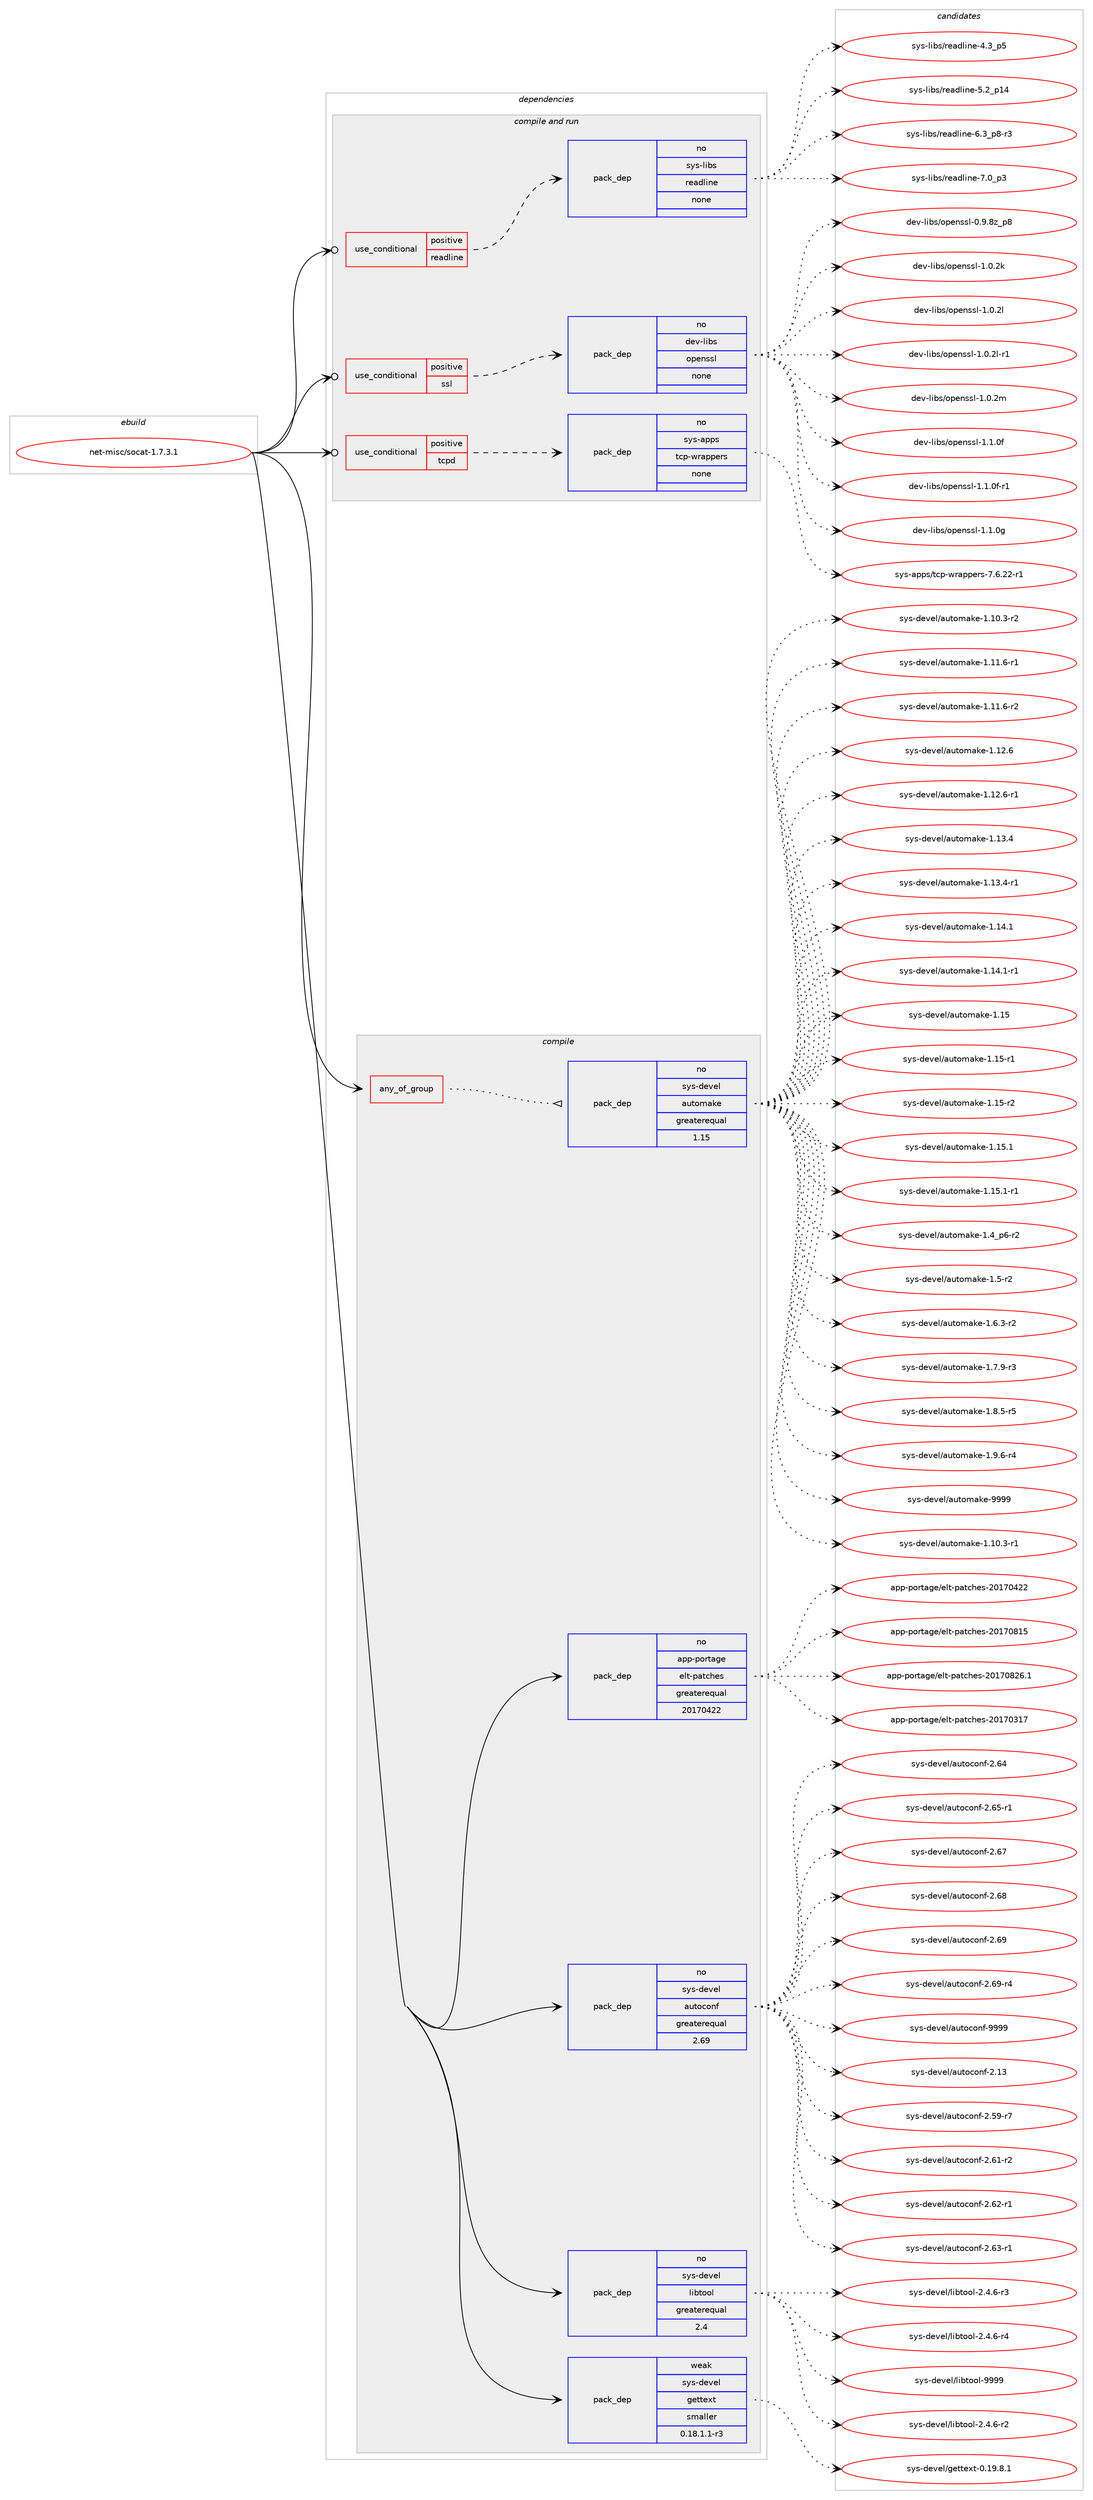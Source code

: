 digraph prolog {

# *************
# Graph options
# *************

newrank=true;
concentrate=true;
compound=true;
graph [rankdir=LR,fontname=Helvetica,fontsize=10,ranksep=1.5];#, ranksep=2.5, nodesep=0.2];
edge  [arrowhead=vee];
node  [fontname=Helvetica,fontsize=10];

# **********
# The ebuild
# **********

subgraph cluster_leftcol {
color=gray;
rank=same;
label=<<i>ebuild</i>>;
id [label="net-misc/socat-1.7.3.1", color=red, width=4, href="../net-misc/socat-1.7.3.1.svg"];
}

# ****************
# The dependencies
# ****************

subgraph cluster_midcol {
color=gray;
label=<<i>dependencies</i>>;
subgraph cluster_compile {
fillcolor="#eeeeee";
style=filled;
label=<<i>compile</i>>;
subgraph any7147 {
dependency430426 [label=<<TABLE BORDER="0" CELLBORDER="1" CELLSPACING="0" CELLPADDING="4"><TR><TD CELLPADDING="10">any_of_group</TD></TR></TABLE>>, shape=none, color=red];subgraph pack316578 {
dependency430427 [label=<<TABLE BORDER="0" CELLBORDER="1" CELLSPACING="0" CELLPADDING="4" WIDTH="220"><TR><TD ROWSPAN="6" CELLPADDING="30">pack_dep</TD></TR><TR><TD WIDTH="110">no</TD></TR><TR><TD>sys-devel</TD></TR><TR><TD>automake</TD></TR><TR><TD>greaterequal</TD></TR><TR><TD>1.15</TD></TR></TABLE>>, shape=none, color=blue];
}
dependency430426:e -> dependency430427:w [weight=20,style="dotted",arrowhead="oinv"];
}
id:e -> dependency430426:w [weight=20,style="solid",arrowhead="vee"];
subgraph pack316579 {
dependency430428 [label=<<TABLE BORDER="0" CELLBORDER="1" CELLSPACING="0" CELLPADDING="4" WIDTH="220"><TR><TD ROWSPAN="6" CELLPADDING="30">pack_dep</TD></TR><TR><TD WIDTH="110">no</TD></TR><TR><TD>app-portage</TD></TR><TR><TD>elt-patches</TD></TR><TR><TD>greaterequal</TD></TR><TR><TD>20170422</TD></TR></TABLE>>, shape=none, color=blue];
}
id:e -> dependency430428:w [weight=20,style="solid",arrowhead="vee"];
subgraph pack316580 {
dependency430429 [label=<<TABLE BORDER="0" CELLBORDER="1" CELLSPACING="0" CELLPADDING="4" WIDTH="220"><TR><TD ROWSPAN="6" CELLPADDING="30">pack_dep</TD></TR><TR><TD WIDTH="110">no</TD></TR><TR><TD>sys-devel</TD></TR><TR><TD>autoconf</TD></TR><TR><TD>greaterequal</TD></TR><TR><TD>2.69</TD></TR></TABLE>>, shape=none, color=blue];
}
id:e -> dependency430429:w [weight=20,style="solid",arrowhead="vee"];
subgraph pack316581 {
dependency430430 [label=<<TABLE BORDER="0" CELLBORDER="1" CELLSPACING="0" CELLPADDING="4" WIDTH="220"><TR><TD ROWSPAN="6" CELLPADDING="30">pack_dep</TD></TR><TR><TD WIDTH="110">no</TD></TR><TR><TD>sys-devel</TD></TR><TR><TD>libtool</TD></TR><TR><TD>greaterequal</TD></TR><TR><TD>2.4</TD></TR></TABLE>>, shape=none, color=blue];
}
id:e -> dependency430430:w [weight=20,style="solid",arrowhead="vee"];
subgraph pack316582 {
dependency430431 [label=<<TABLE BORDER="0" CELLBORDER="1" CELLSPACING="0" CELLPADDING="4" WIDTH="220"><TR><TD ROWSPAN="6" CELLPADDING="30">pack_dep</TD></TR><TR><TD WIDTH="110">weak</TD></TR><TR><TD>sys-devel</TD></TR><TR><TD>gettext</TD></TR><TR><TD>smaller</TD></TR><TR><TD>0.18.1.1-r3</TD></TR></TABLE>>, shape=none, color=blue];
}
id:e -> dependency430431:w [weight=20,style="solid",arrowhead="vee"];
}
subgraph cluster_compileandrun {
fillcolor="#eeeeee";
style=filled;
label=<<i>compile and run</i>>;
subgraph cond106470 {
dependency430432 [label=<<TABLE BORDER="0" CELLBORDER="1" CELLSPACING="0" CELLPADDING="4"><TR><TD ROWSPAN="3" CELLPADDING="10">use_conditional</TD></TR><TR><TD>positive</TD></TR><TR><TD>readline</TD></TR></TABLE>>, shape=none, color=red];
subgraph pack316583 {
dependency430433 [label=<<TABLE BORDER="0" CELLBORDER="1" CELLSPACING="0" CELLPADDING="4" WIDTH="220"><TR><TD ROWSPAN="6" CELLPADDING="30">pack_dep</TD></TR><TR><TD WIDTH="110">no</TD></TR><TR><TD>sys-libs</TD></TR><TR><TD>readline</TD></TR><TR><TD>none</TD></TR><TR><TD></TD></TR></TABLE>>, shape=none, color=blue];
}
dependency430432:e -> dependency430433:w [weight=20,style="dashed",arrowhead="vee"];
}
id:e -> dependency430432:w [weight=20,style="solid",arrowhead="odotvee"];
subgraph cond106471 {
dependency430434 [label=<<TABLE BORDER="0" CELLBORDER="1" CELLSPACING="0" CELLPADDING="4"><TR><TD ROWSPAN="3" CELLPADDING="10">use_conditional</TD></TR><TR><TD>positive</TD></TR><TR><TD>ssl</TD></TR></TABLE>>, shape=none, color=red];
subgraph pack316584 {
dependency430435 [label=<<TABLE BORDER="0" CELLBORDER="1" CELLSPACING="0" CELLPADDING="4" WIDTH="220"><TR><TD ROWSPAN="6" CELLPADDING="30">pack_dep</TD></TR><TR><TD WIDTH="110">no</TD></TR><TR><TD>dev-libs</TD></TR><TR><TD>openssl</TD></TR><TR><TD>none</TD></TR><TR><TD></TD></TR></TABLE>>, shape=none, color=blue];
}
dependency430434:e -> dependency430435:w [weight=20,style="dashed",arrowhead="vee"];
}
id:e -> dependency430434:w [weight=20,style="solid",arrowhead="odotvee"];
subgraph cond106472 {
dependency430436 [label=<<TABLE BORDER="0" CELLBORDER="1" CELLSPACING="0" CELLPADDING="4"><TR><TD ROWSPAN="3" CELLPADDING="10">use_conditional</TD></TR><TR><TD>positive</TD></TR><TR><TD>tcpd</TD></TR></TABLE>>, shape=none, color=red];
subgraph pack316585 {
dependency430437 [label=<<TABLE BORDER="0" CELLBORDER="1" CELLSPACING="0" CELLPADDING="4" WIDTH="220"><TR><TD ROWSPAN="6" CELLPADDING="30">pack_dep</TD></TR><TR><TD WIDTH="110">no</TD></TR><TR><TD>sys-apps</TD></TR><TR><TD>tcp-wrappers</TD></TR><TR><TD>none</TD></TR><TR><TD></TD></TR></TABLE>>, shape=none, color=blue];
}
dependency430436:e -> dependency430437:w [weight=20,style="dashed",arrowhead="vee"];
}
id:e -> dependency430436:w [weight=20,style="solid",arrowhead="odotvee"];
}
subgraph cluster_run {
fillcolor="#eeeeee";
style=filled;
label=<<i>run</i>>;
}
}

# **************
# The candidates
# **************

subgraph cluster_choices {
rank=same;
color=gray;
label=<<i>candidates</i>>;

subgraph choice316578 {
color=black;
nodesep=1;
choice11512111545100101118101108479711711611110997107101454946494846514511449 [label="sys-devel/automake-1.10.3-r1", color=red, width=4,href="../sys-devel/automake-1.10.3-r1.svg"];
choice11512111545100101118101108479711711611110997107101454946494846514511450 [label="sys-devel/automake-1.10.3-r2", color=red, width=4,href="../sys-devel/automake-1.10.3-r2.svg"];
choice11512111545100101118101108479711711611110997107101454946494946544511449 [label="sys-devel/automake-1.11.6-r1", color=red, width=4,href="../sys-devel/automake-1.11.6-r1.svg"];
choice11512111545100101118101108479711711611110997107101454946494946544511450 [label="sys-devel/automake-1.11.6-r2", color=red, width=4,href="../sys-devel/automake-1.11.6-r2.svg"];
choice1151211154510010111810110847971171161111099710710145494649504654 [label="sys-devel/automake-1.12.6", color=red, width=4,href="../sys-devel/automake-1.12.6.svg"];
choice11512111545100101118101108479711711611110997107101454946495046544511449 [label="sys-devel/automake-1.12.6-r1", color=red, width=4,href="../sys-devel/automake-1.12.6-r1.svg"];
choice1151211154510010111810110847971171161111099710710145494649514652 [label="sys-devel/automake-1.13.4", color=red, width=4,href="../sys-devel/automake-1.13.4.svg"];
choice11512111545100101118101108479711711611110997107101454946495146524511449 [label="sys-devel/automake-1.13.4-r1", color=red, width=4,href="../sys-devel/automake-1.13.4-r1.svg"];
choice1151211154510010111810110847971171161111099710710145494649524649 [label="sys-devel/automake-1.14.1", color=red, width=4,href="../sys-devel/automake-1.14.1.svg"];
choice11512111545100101118101108479711711611110997107101454946495246494511449 [label="sys-devel/automake-1.14.1-r1", color=red, width=4,href="../sys-devel/automake-1.14.1-r1.svg"];
choice115121115451001011181011084797117116111109971071014549464953 [label="sys-devel/automake-1.15", color=red, width=4,href="../sys-devel/automake-1.15.svg"];
choice1151211154510010111810110847971171161111099710710145494649534511449 [label="sys-devel/automake-1.15-r1", color=red, width=4,href="../sys-devel/automake-1.15-r1.svg"];
choice1151211154510010111810110847971171161111099710710145494649534511450 [label="sys-devel/automake-1.15-r2", color=red, width=4,href="../sys-devel/automake-1.15-r2.svg"];
choice1151211154510010111810110847971171161111099710710145494649534649 [label="sys-devel/automake-1.15.1", color=red, width=4,href="../sys-devel/automake-1.15.1.svg"];
choice11512111545100101118101108479711711611110997107101454946495346494511449 [label="sys-devel/automake-1.15.1-r1", color=red, width=4,href="../sys-devel/automake-1.15.1-r1.svg"];
choice115121115451001011181011084797117116111109971071014549465295112544511450 [label="sys-devel/automake-1.4_p6-r2", color=red, width=4,href="../sys-devel/automake-1.4_p6-r2.svg"];
choice11512111545100101118101108479711711611110997107101454946534511450 [label="sys-devel/automake-1.5-r2", color=red, width=4,href="../sys-devel/automake-1.5-r2.svg"];
choice115121115451001011181011084797117116111109971071014549465446514511450 [label="sys-devel/automake-1.6.3-r2", color=red, width=4,href="../sys-devel/automake-1.6.3-r2.svg"];
choice115121115451001011181011084797117116111109971071014549465546574511451 [label="sys-devel/automake-1.7.9-r3", color=red, width=4,href="../sys-devel/automake-1.7.9-r3.svg"];
choice115121115451001011181011084797117116111109971071014549465646534511453 [label="sys-devel/automake-1.8.5-r5", color=red, width=4,href="../sys-devel/automake-1.8.5-r5.svg"];
choice115121115451001011181011084797117116111109971071014549465746544511452 [label="sys-devel/automake-1.9.6-r4", color=red, width=4,href="../sys-devel/automake-1.9.6-r4.svg"];
choice115121115451001011181011084797117116111109971071014557575757 [label="sys-devel/automake-9999", color=red, width=4,href="../sys-devel/automake-9999.svg"];
dependency430427:e -> choice11512111545100101118101108479711711611110997107101454946494846514511449:w [style=dotted,weight="100"];
dependency430427:e -> choice11512111545100101118101108479711711611110997107101454946494846514511450:w [style=dotted,weight="100"];
dependency430427:e -> choice11512111545100101118101108479711711611110997107101454946494946544511449:w [style=dotted,weight="100"];
dependency430427:e -> choice11512111545100101118101108479711711611110997107101454946494946544511450:w [style=dotted,weight="100"];
dependency430427:e -> choice1151211154510010111810110847971171161111099710710145494649504654:w [style=dotted,weight="100"];
dependency430427:e -> choice11512111545100101118101108479711711611110997107101454946495046544511449:w [style=dotted,weight="100"];
dependency430427:e -> choice1151211154510010111810110847971171161111099710710145494649514652:w [style=dotted,weight="100"];
dependency430427:e -> choice11512111545100101118101108479711711611110997107101454946495146524511449:w [style=dotted,weight="100"];
dependency430427:e -> choice1151211154510010111810110847971171161111099710710145494649524649:w [style=dotted,weight="100"];
dependency430427:e -> choice11512111545100101118101108479711711611110997107101454946495246494511449:w [style=dotted,weight="100"];
dependency430427:e -> choice115121115451001011181011084797117116111109971071014549464953:w [style=dotted,weight="100"];
dependency430427:e -> choice1151211154510010111810110847971171161111099710710145494649534511449:w [style=dotted,weight="100"];
dependency430427:e -> choice1151211154510010111810110847971171161111099710710145494649534511450:w [style=dotted,weight="100"];
dependency430427:e -> choice1151211154510010111810110847971171161111099710710145494649534649:w [style=dotted,weight="100"];
dependency430427:e -> choice11512111545100101118101108479711711611110997107101454946495346494511449:w [style=dotted,weight="100"];
dependency430427:e -> choice115121115451001011181011084797117116111109971071014549465295112544511450:w [style=dotted,weight="100"];
dependency430427:e -> choice11512111545100101118101108479711711611110997107101454946534511450:w [style=dotted,weight="100"];
dependency430427:e -> choice115121115451001011181011084797117116111109971071014549465446514511450:w [style=dotted,weight="100"];
dependency430427:e -> choice115121115451001011181011084797117116111109971071014549465546574511451:w [style=dotted,weight="100"];
dependency430427:e -> choice115121115451001011181011084797117116111109971071014549465646534511453:w [style=dotted,weight="100"];
dependency430427:e -> choice115121115451001011181011084797117116111109971071014549465746544511452:w [style=dotted,weight="100"];
dependency430427:e -> choice115121115451001011181011084797117116111109971071014557575757:w [style=dotted,weight="100"];
}
subgraph choice316579 {
color=black;
nodesep=1;
choice97112112451121111141169710310147101108116451129711699104101115455048495548514955 [label="app-portage/elt-patches-20170317", color=red, width=4,href="../app-portage/elt-patches-20170317.svg"];
choice97112112451121111141169710310147101108116451129711699104101115455048495548525050 [label="app-portage/elt-patches-20170422", color=red, width=4,href="../app-portage/elt-patches-20170422.svg"];
choice97112112451121111141169710310147101108116451129711699104101115455048495548564953 [label="app-portage/elt-patches-20170815", color=red, width=4,href="../app-portage/elt-patches-20170815.svg"];
choice971121124511211111411697103101471011081164511297116991041011154550484955485650544649 [label="app-portage/elt-patches-20170826.1", color=red, width=4,href="../app-portage/elt-patches-20170826.1.svg"];
dependency430428:e -> choice97112112451121111141169710310147101108116451129711699104101115455048495548514955:w [style=dotted,weight="100"];
dependency430428:e -> choice97112112451121111141169710310147101108116451129711699104101115455048495548525050:w [style=dotted,weight="100"];
dependency430428:e -> choice97112112451121111141169710310147101108116451129711699104101115455048495548564953:w [style=dotted,weight="100"];
dependency430428:e -> choice971121124511211111411697103101471011081164511297116991041011154550484955485650544649:w [style=dotted,weight="100"];
}
subgraph choice316580 {
color=black;
nodesep=1;
choice115121115451001011181011084797117116111991111101024550464951 [label="sys-devel/autoconf-2.13", color=red, width=4,href="../sys-devel/autoconf-2.13.svg"];
choice1151211154510010111810110847971171161119911111010245504653574511455 [label="sys-devel/autoconf-2.59-r7", color=red, width=4,href="../sys-devel/autoconf-2.59-r7.svg"];
choice1151211154510010111810110847971171161119911111010245504654494511450 [label="sys-devel/autoconf-2.61-r2", color=red, width=4,href="../sys-devel/autoconf-2.61-r2.svg"];
choice1151211154510010111810110847971171161119911111010245504654504511449 [label="sys-devel/autoconf-2.62-r1", color=red, width=4,href="../sys-devel/autoconf-2.62-r1.svg"];
choice1151211154510010111810110847971171161119911111010245504654514511449 [label="sys-devel/autoconf-2.63-r1", color=red, width=4,href="../sys-devel/autoconf-2.63-r1.svg"];
choice115121115451001011181011084797117116111991111101024550465452 [label="sys-devel/autoconf-2.64", color=red, width=4,href="../sys-devel/autoconf-2.64.svg"];
choice1151211154510010111810110847971171161119911111010245504654534511449 [label="sys-devel/autoconf-2.65-r1", color=red, width=4,href="../sys-devel/autoconf-2.65-r1.svg"];
choice115121115451001011181011084797117116111991111101024550465455 [label="sys-devel/autoconf-2.67", color=red, width=4,href="../sys-devel/autoconf-2.67.svg"];
choice115121115451001011181011084797117116111991111101024550465456 [label="sys-devel/autoconf-2.68", color=red, width=4,href="../sys-devel/autoconf-2.68.svg"];
choice115121115451001011181011084797117116111991111101024550465457 [label="sys-devel/autoconf-2.69", color=red, width=4,href="../sys-devel/autoconf-2.69.svg"];
choice1151211154510010111810110847971171161119911111010245504654574511452 [label="sys-devel/autoconf-2.69-r4", color=red, width=4,href="../sys-devel/autoconf-2.69-r4.svg"];
choice115121115451001011181011084797117116111991111101024557575757 [label="sys-devel/autoconf-9999", color=red, width=4,href="../sys-devel/autoconf-9999.svg"];
dependency430429:e -> choice115121115451001011181011084797117116111991111101024550464951:w [style=dotted,weight="100"];
dependency430429:e -> choice1151211154510010111810110847971171161119911111010245504653574511455:w [style=dotted,weight="100"];
dependency430429:e -> choice1151211154510010111810110847971171161119911111010245504654494511450:w [style=dotted,weight="100"];
dependency430429:e -> choice1151211154510010111810110847971171161119911111010245504654504511449:w [style=dotted,weight="100"];
dependency430429:e -> choice1151211154510010111810110847971171161119911111010245504654514511449:w [style=dotted,weight="100"];
dependency430429:e -> choice115121115451001011181011084797117116111991111101024550465452:w [style=dotted,weight="100"];
dependency430429:e -> choice1151211154510010111810110847971171161119911111010245504654534511449:w [style=dotted,weight="100"];
dependency430429:e -> choice115121115451001011181011084797117116111991111101024550465455:w [style=dotted,weight="100"];
dependency430429:e -> choice115121115451001011181011084797117116111991111101024550465456:w [style=dotted,weight="100"];
dependency430429:e -> choice115121115451001011181011084797117116111991111101024550465457:w [style=dotted,weight="100"];
dependency430429:e -> choice1151211154510010111810110847971171161119911111010245504654574511452:w [style=dotted,weight="100"];
dependency430429:e -> choice115121115451001011181011084797117116111991111101024557575757:w [style=dotted,weight="100"];
}
subgraph choice316581 {
color=black;
nodesep=1;
choice1151211154510010111810110847108105981161111111084550465246544511450 [label="sys-devel/libtool-2.4.6-r2", color=red, width=4,href="../sys-devel/libtool-2.4.6-r2.svg"];
choice1151211154510010111810110847108105981161111111084550465246544511451 [label="sys-devel/libtool-2.4.6-r3", color=red, width=4,href="../sys-devel/libtool-2.4.6-r3.svg"];
choice1151211154510010111810110847108105981161111111084550465246544511452 [label="sys-devel/libtool-2.4.6-r4", color=red, width=4,href="../sys-devel/libtool-2.4.6-r4.svg"];
choice1151211154510010111810110847108105981161111111084557575757 [label="sys-devel/libtool-9999", color=red, width=4,href="../sys-devel/libtool-9999.svg"];
dependency430430:e -> choice1151211154510010111810110847108105981161111111084550465246544511450:w [style=dotted,weight="100"];
dependency430430:e -> choice1151211154510010111810110847108105981161111111084550465246544511451:w [style=dotted,weight="100"];
dependency430430:e -> choice1151211154510010111810110847108105981161111111084550465246544511452:w [style=dotted,weight="100"];
dependency430430:e -> choice1151211154510010111810110847108105981161111111084557575757:w [style=dotted,weight="100"];
}
subgraph choice316582 {
color=black;
nodesep=1;
choice1151211154510010111810110847103101116116101120116454846495746564649 [label="sys-devel/gettext-0.19.8.1", color=red, width=4,href="../sys-devel/gettext-0.19.8.1.svg"];
dependency430431:e -> choice1151211154510010111810110847103101116116101120116454846495746564649:w [style=dotted,weight="100"];
}
subgraph choice316583 {
color=black;
nodesep=1;
choice11512111545108105981154711410197100108105110101455246519511253 [label="sys-libs/readline-4.3_p5", color=red, width=4,href="../sys-libs/readline-4.3_p5.svg"];
choice1151211154510810598115471141019710010810511010145534650951124952 [label="sys-libs/readline-5.2_p14", color=red, width=4,href="../sys-libs/readline-5.2_p14.svg"];
choice115121115451081059811547114101971001081051101014554465195112564511451 [label="sys-libs/readline-6.3_p8-r3", color=red, width=4,href="../sys-libs/readline-6.3_p8-r3.svg"];
choice11512111545108105981154711410197100108105110101455546489511251 [label="sys-libs/readline-7.0_p3", color=red, width=4,href="../sys-libs/readline-7.0_p3.svg"];
dependency430433:e -> choice11512111545108105981154711410197100108105110101455246519511253:w [style=dotted,weight="100"];
dependency430433:e -> choice1151211154510810598115471141019710010810511010145534650951124952:w [style=dotted,weight="100"];
dependency430433:e -> choice115121115451081059811547114101971001081051101014554465195112564511451:w [style=dotted,weight="100"];
dependency430433:e -> choice11512111545108105981154711410197100108105110101455546489511251:w [style=dotted,weight="100"];
}
subgraph choice316584 {
color=black;
nodesep=1;
choice1001011184510810598115471111121011101151151084548465746561229511256 [label="dev-libs/openssl-0.9.8z_p8", color=red, width=4,href="../dev-libs/openssl-0.9.8z_p8.svg"];
choice100101118451081059811547111112101110115115108454946484650107 [label="dev-libs/openssl-1.0.2k", color=red, width=4,href="../dev-libs/openssl-1.0.2k.svg"];
choice100101118451081059811547111112101110115115108454946484650108 [label="dev-libs/openssl-1.0.2l", color=red, width=4,href="../dev-libs/openssl-1.0.2l.svg"];
choice1001011184510810598115471111121011101151151084549464846501084511449 [label="dev-libs/openssl-1.0.2l-r1", color=red, width=4,href="../dev-libs/openssl-1.0.2l-r1.svg"];
choice100101118451081059811547111112101110115115108454946484650109 [label="dev-libs/openssl-1.0.2m", color=red, width=4,href="../dev-libs/openssl-1.0.2m.svg"];
choice100101118451081059811547111112101110115115108454946494648102 [label="dev-libs/openssl-1.1.0f", color=red, width=4,href="../dev-libs/openssl-1.1.0f.svg"];
choice1001011184510810598115471111121011101151151084549464946481024511449 [label="dev-libs/openssl-1.1.0f-r1", color=red, width=4,href="../dev-libs/openssl-1.1.0f-r1.svg"];
choice100101118451081059811547111112101110115115108454946494648103 [label="dev-libs/openssl-1.1.0g", color=red, width=4,href="../dev-libs/openssl-1.1.0g.svg"];
dependency430435:e -> choice1001011184510810598115471111121011101151151084548465746561229511256:w [style=dotted,weight="100"];
dependency430435:e -> choice100101118451081059811547111112101110115115108454946484650107:w [style=dotted,weight="100"];
dependency430435:e -> choice100101118451081059811547111112101110115115108454946484650108:w [style=dotted,weight="100"];
dependency430435:e -> choice1001011184510810598115471111121011101151151084549464846501084511449:w [style=dotted,weight="100"];
dependency430435:e -> choice100101118451081059811547111112101110115115108454946484650109:w [style=dotted,weight="100"];
dependency430435:e -> choice100101118451081059811547111112101110115115108454946494648102:w [style=dotted,weight="100"];
dependency430435:e -> choice1001011184510810598115471111121011101151151084549464946481024511449:w [style=dotted,weight="100"];
dependency430435:e -> choice100101118451081059811547111112101110115115108454946494648103:w [style=dotted,weight="100"];
}
subgraph choice316585 {
color=black;
nodesep=1;
choice115121115459711211211547116991124511911497112112101114115455546544650504511449 [label="sys-apps/tcp-wrappers-7.6.22-r1", color=red, width=4,href="../sys-apps/tcp-wrappers-7.6.22-r1.svg"];
dependency430437:e -> choice115121115459711211211547116991124511911497112112101114115455546544650504511449:w [style=dotted,weight="100"];
}
}

}
